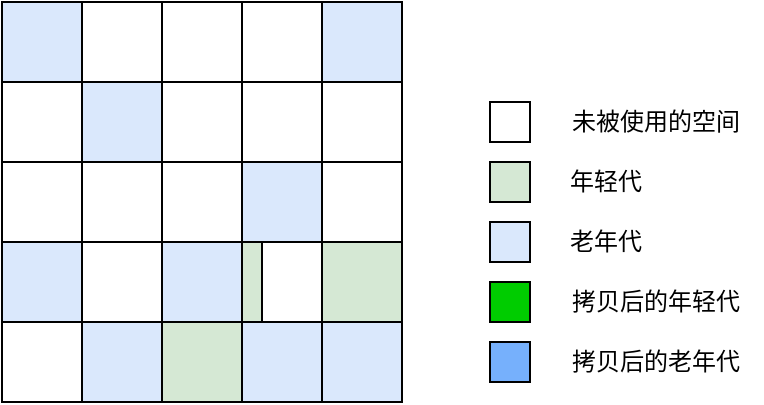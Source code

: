 <mxfile version="14.4.3" type="device" pages="5"><diagram id="3mT59ZRjqEGaZmKBWU2y" name="Initial Marking Phase"><mxGraphModel dx="1086" dy="806" grid="1" gridSize="10" guides="1" tooltips="1" connect="1" arrows="1" fold="1" page="1" pageScale="1" pageWidth="827" pageHeight="1169" math="0" shadow="0"><root><mxCell id="0"/><mxCell id="1" parent="0"/><mxCell id="aYVcn80BbL6CZsP6ttBf-18" value="" style="whiteSpace=wrap;html=1;aspect=fixed;" parent="1" vertex="1"><mxGeometry x="160" y="240" width="40" height="40" as="geometry"/></mxCell><mxCell id="aYVcn80BbL6CZsP6ttBf-19" value="" style="whiteSpace=wrap;html=1;aspect=fixed;" parent="1" vertex="1"><mxGeometry x="240" y="240" width="40" height="40" as="geometry"/></mxCell><mxCell id="aYVcn80BbL6CZsP6ttBf-23" value="" style="whiteSpace=wrap;html=1;aspect=fixed;" parent="1" vertex="1"><mxGeometry x="120" y="280" width="40" height="40" as="geometry"/></mxCell><mxCell id="aYVcn80BbL6CZsP6ttBf-24" value="" style="whiteSpace=wrap;html=1;aspect=fixed;" parent="1" vertex="1"><mxGeometry x="200" y="280" width="40" height="40" as="geometry"/></mxCell><mxCell id="aYVcn80BbL6CZsP6ttBf-25" value="" style="whiteSpace=wrap;html=1;aspect=fixed;" parent="1" vertex="1"><mxGeometry x="280" y="280" width="40" height="40" as="geometry"/></mxCell><mxCell id="aYVcn80BbL6CZsP6ttBf-28" value="" style="whiteSpace=wrap;html=1;aspect=fixed;" parent="1" vertex="1"><mxGeometry x="120" y="320" width="40" height="40" as="geometry"/></mxCell><mxCell id="aYVcn80BbL6CZsP6ttBf-29" value="" style="whiteSpace=wrap;html=1;aspect=fixed;" parent="1" vertex="1"><mxGeometry x="200" y="320" width="40" height="40" as="geometry"/></mxCell><mxCell id="aYVcn80BbL6CZsP6ttBf-30" value="" style="whiteSpace=wrap;html=1;" parent="1" vertex="1"><mxGeometry x="250" y="360" width="30" height="40" as="geometry"/></mxCell><mxCell id="aYVcn80BbL6CZsP6ttBf-31" value="" style="whiteSpace=wrap;html=1;aspect=fixed;" parent="1" vertex="1"><mxGeometry x="280" y="320" width="40" height="40" as="geometry"/></mxCell><mxCell id="aYVcn80BbL6CZsP6ttBf-33" value="" style="whiteSpace=wrap;html=1;aspect=fixed;" parent="1" vertex="1"><mxGeometry x="160" y="360" width="40" height="40" as="geometry"/></mxCell><mxCell id="aYVcn80BbL6CZsP6ttBf-38" value="" style="whiteSpace=wrap;html=1;aspect=fixed;" parent="1" vertex="1"><mxGeometry x="120" y="400" width="40" height="40" as="geometry"/></mxCell><mxCell id="aYVcn80BbL6CZsP6ttBf-40" value="" style="whiteSpace=wrap;html=1;aspect=fixed;" parent="1" vertex="1"><mxGeometry x="240" y="280" width="40" height="40" as="geometry"/></mxCell><mxCell id="aYVcn80BbL6CZsP6ttBf-62" value="" style="whiteSpace=wrap;html=1;aspect=fixed;fillColor=#dae8fc;" parent="1" vertex="1"><mxGeometry x="364" y="350" width="20" height="20" as="geometry"/></mxCell><mxCell id="aYVcn80BbL6CZsP6ttBf-63" value="" style="whiteSpace=wrap;html=1;aspect=fixed;fillColor=#d5e8d4;" parent="1" vertex="1"><mxGeometry x="364" y="320" width="20" height="20" as="geometry"/></mxCell><mxCell id="aYVcn80BbL6CZsP6ttBf-64" value="年轻代" style="text;html=1;strokeColor=none;fillColor=none;align=center;verticalAlign=middle;whiteSpace=wrap;rounded=0;" parent="1" vertex="1"><mxGeometry x="394" y="320" width="56" height="20" as="geometry"/></mxCell><mxCell id="aYVcn80BbL6CZsP6ttBf-65" value="老年代" style="text;html=1;strokeColor=none;fillColor=none;align=center;verticalAlign=middle;whiteSpace=wrap;rounded=0;" parent="1" vertex="1"><mxGeometry x="394" y="350" width="56" height="20" as="geometry"/></mxCell><mxCell id="aYVcn80BbL6CZsP6ttBf-71" value="" style="whiteSpace=wrap;html=1;fillColor=#d5e8d4;" parent="1" vertex="1"><mxGeometry x="240" y="360" width="10" height="40" as="geometry"/></mxCell><mxCell id="aYVcn80BbL6CZsP6ttBf-73" value="" style="whiteSpace=wrap;html=1;aspect=fixed;fillColor=#d5e8d4;" parent="1" vertex="1"><mxGeometry x="200" y="400" width="40" height="40" as="geometry"/></mxCell><mxCell id="aYVcn80BbL6CZsP6ttBf-75" value="" style="whiteSpace=wrap;html=1;aspect=fixed;fillColor=#d5e8d4;" parent="1" vertex="1"><mxGeometry x="280" y="360" width="40" height="40" as="geometry"/></mxCell><mxCell id="aYVcn80BbL6CZsP6ttBf-77" value="" style="whiteSpace=wrap;html=1;aspect=fixed;fillColor=#dae8fc;" parent="1" vertex="1"><mxGeometry x="160" y="280" width="40" height="40" as="geometry"/></mxCell><mxCell id="aYVcn80BbL6CZsP6ttBf-78" value="" style="whiteSpace=wrap;html=1;aspect=fixed;fillColor=#dae8fc;" parent="1" vertex="1"><mxGeometry x="120" y="240" width="40" height="40" as="geometry"/></mxCell><mxCell id="aYVcn80BbL6CZsP6ttBf-81" value="" style="whiteSpace=wrap;html=1;aspect=fixed;fillColor=#dae8fc;" parent="1" vertex="1"><mxGeometry x="280" y="240" width="40" height="40" as="geometry"/></mxCell><mxCell id="aNBHsNm-oto_cCGW7hFC-2" value="" style="whiteSpace=wrap;html=1;aspect=fixed;" parent="1" vertex="1"><mxGeometry x="160" y="320" width="40" height="40" as="geometry"/></mxCell><mxCell id="aNBHsNm-oto_cCGW7hFC-3" value="" style="whiteSpace=wrap;html=1;aspect=fixed;" parent="1" vertex="1"><mxGeometry x="200" y="240" width="40" height="40" as="geometry"/></mxCell><mxCell id="BURx0iUEcpP7KhlfKji2-1" value="" style="whiteSpace=wrap;html=1;aspect=fixed;fillColor=#dae8fc;" parent="1" vertex="1"><mxGeometry x="240" y="320" width="40" height="40" as="geometry"/></mxCell><mxCell id="BURx0iUEcpP7KhlfKji2-2" value="" style="whiteSpace=wrap;html=1;aspect=fixed;fillColor=#dae8fc;" parent="1" vertex="1"><mxGeometry x="120" y="360" width="40" height="40" as="geometry"/></mxCell><mxCell id="BURx0iUEcpP7KhlfKji2-3" value="" style="whiteSpace=wrap;html=1;aspect=fixed;fillColor=#dae8fc;" parent="1" vertex="1"><mxGeometry x="200" y="360" width="40" height="40" as="geometry"/></mxCell><mxCell id="BURx0iUEcpP7KhlfKji2-4" value="" style="whiteSpace=wrap;html=1;aspect=fixed;fillColor=#dae8fc;" parent="1" vertex="1"><mxGeometry x="160" y="400" width="40" height="40" as="geometry"/></mxCell><mxCell id="BURx0iUEcpP7KhlfKji2-5" value="" style="whiteSpace=wrap;html=1;aspect=fixed;fillColor=#dae8fc;" parent="1" vertex="1"><mxGeometry x="240" y="400" width="40" height="40" as="geometry"/></mxCell><mxCell id="BURx0iUEcpP7KhlfKji2-6" value="" style="whiteSpace=wrap;html=1;aspect=fixed;fillColor=#dae8fc;" parent="1" vertex="1"><mxGeometry x="280" y="400" width="40" height="40" as="geometry"/></mxCell><mxCell id="BURx0iUEcpP7KhlfKji2-7" value="" style="whiteSpace=wrap;html=1;aspect=fixed;" parent="1" vertex="1"><mxGeometry x="364" y="290" width="20" height="20" as="geometry"/></mxCell><mxCell id="BURx0iUEcpP7KhlfKji2-8" value="未被使用的空间" style="text;html=1;strokeColor=none;fillColor=none;align=center;verticalAlign=middle;whiteSpace=wrap;rounded=0;" parent="1" vertex="1"><mxGeometry x="394" y="290" width="106" height="20" as="geometry"/></mxCell><mxCell id="BURx0iUEcpP7KhlfKji2-9" value="" style="whiteSpace=wrap;html=1;aspect=fixed;fillColor=#76B0FC;" parent="1" vertex="1"><mxGeometry x="364" y="410" width="20" height="20" as="geometry"/></mxCell><mxCell id="BURx0iUEcpP7KhlfKji2-10" value="拷贝后的老年代" style="text;html=1;strokeColor=none;fillColor=none;align=center;verticalAlign=middle;whiteSpace=wrap;rounded=0;" parent="1" vertex="1"><mxGeometry x="394" y="410" width="106" height="20" as="geometry"/></mxCell><mxCell id="BURx0iUEcpP7KhlfKji2-11" value="" style="whiteSpace=wrap;html=1;aspect=fixed;fillColor=#00CC00;" parent="1" vertex="1"><mxGeometry x="364" y="380" width="20" height="20" as="geometry"/></mxCell><mxCell id="BURx0iUEcpP7KhlfKji2-12" value="拷贝后的年轻代" style="text;html=1;strokeColor=none;fillColor=none;align=center;verticalAlign=middle;whiteSpace=wrap;rounded=0;" parent="1" vertex="1"><mxGeometry x="394" y="380" width="106" height="20" as="geometry"/></mxCell></root></mxGraphModel></diagram><diagram id="5HVzgj7slBFdgNohGP4l" name="Concurrent Marking Phase"><mxGraphModel dx="1086" dy="806" grid="1" gridSize="10" guides="1" tooltips="1" connect="1" arrows="1" fold="1" page="1" pageScale="1" pageWidth="827" pageHeight="1169" math="0" shadow="0"><root><mxCell id="GYso2tNGQJSzOfhfn_y4-0"/><mxCell id="GYso2tNGQJSzOfhfn_y4-1" parent="GYso2tNGQJSzOfhfn_y4-0"/><mxCell id="GYso2tNGQJSzOfhfn_y4-2" value="" style="whiteSpace=wrap;html=1;aspect=fixed;" vertex="1" parent="GYso2tNGQJSzOfhfn_y4-1"><mxGeometry x="160" y="240" width="40" height="40" as="geometry"/></mxCell><mxCell id="GYso2tNGQJSzOfhfn_y4-3" value="" style="whiteSpace=wrap;html=1;aspect=fixed;" vertex="1" parent="GYso2tNGQJSzOfhfn_y4-1"><mxGeometry x="240" y="240" width="40" height="40" as="geometry"/></mxCell><mxCell id="GYso2tNGQJSzOfhfn_y4-4" value="" style="whiteSpace=wrap;html=1;aspect=fixed;" vertex="1" parent="GYso2tNGQJSzOfhfn_y4-1"><mxGeometry x="120" y="280" width="40" height="40" as="geometry"/></mxCell><mxCell id="GYso2tNGQJSzOfhfn_y4-5" value="" style="whiteSpace=wrap;html=1;aspect=fixed;" vertex="1" parent="GYso2tNGQJSzOfhfn_y4-1"><mxGeometry x="200" y="280" width="40" height="40" as="geometry"/></mxCell><mxCell id="GYso2tNGQJSzOfhfn_y4-6" value="" style="whiteSpace=wrap;html=1;aspect=fixed;" vertex="1" parent="GYso2tNGQJSzOfhfn_y4-1"><mxGeometry x="280" y="280" width="40" height="40" as="geometry"/></mxCell><mxCell id="GYso2tNGQJSzOfhfn_y4-7" value="" style="whiteSpace=wrap;html=1;aspect=fixed;" vertex="1" parent="GYso2tNGQJSzOfhfn_y4-1"><mxGeometry x="120" y="320" width="40" height="40" as="geometry"/></mxCell><mxCell id="GYso2tNGQJSzOfhfn_y4-8" value="" style="whiteSpace=wrap;html=1;aspect=fixed;" vertex="1" parent="GYso2tNGQJSzOfhfn_y4-1"><mxGeometry x="200" y="320" width="40" height="40" as="geometry"/></mxCell><mxCell id="GYso2tNGQJSzOfhfn_y4-9" value="" style="whiteSpace=wrap;html=1;" vertex="1" parent="GYso2tNGQJSzOfhfn_y4-1"><mxGeometry x="250" y="360" width="30" height="40" as="geometry"/></mxCell><mxCell id="GYso2tNGQJSzOfhfn_y4-10" value="" style="whiteSpace=wrap;html=1;aspect=fixed;" vertex="1" parent="GYso2tNGQJSzOfhfn_y4-1"><mxGeometry x="280" y="320" width="40" height="40" as="geometry"/></mxCell><mxCell id="GYso2tNGQJSzOfhfn_y4-11" value="" style="whiteSpace=wrap;html=1;aspect=fixed;" vertex="1" parent="GYso2tNGQJSzOfhfn_y4-1"><mxGeometry x="160" y="360" width="40" height="40" as="geometry"/></mxCell><mxCell id="GYso2tNGQJSzOfhfn_y4-12" value="" style="whiteSpace=wrap;html=1;aspect=fixed;" vertex="1" parent="GYso2tNGQJSzOfhfn_y4-1"><mxGeometry x="120" y="400" width="40" height="40" as="geometry"/></mxCell><mxCell id="GYso2tNGQJSzOfhfn_y4-13" value="" style="whiteSpace=wrap;html=1;aspect=fixed;" vertex="1" parent="GYso2tNGQJSzOfhfn_y4-1"><mxGeometry x="240" y="280" width="40" height="40" as="geometry"/></mxCell><mxCell id="GYso2tNGQJSzOfhfn_y4-14" value="" style="whiteSpace=wrap;html=1;aspect=fixed;fillColor=#dae8fc;" vertex="1" parent="GYso2tNGQJSzOfhfn_y4-1"><mxGeometry x="364" y="350" width="20" height="20" as="geometry"/></mxCell><mxCell id="GYso2tNGQJSzOfhfn_y4-15" value="" style="whiteSpace=wrap;html=1;aspect=fixed;fillColor=#d5e8d4;" vertex="1" parent="GYso2tNGQJSzOfhfn_y4-1"><mxGeometry x="364" y="320" width="20" height="20" as="geometry"/></mxCell><mxCell id="GYso2tNGQJSzOfhfn_y4-16" value="年轻代" style="text;html=1;strokeColor=none;fillColor=none;align=center;verticalAlign=middle;whiteSpace=wrap;rounded=0;" vertex="1" parent="GYso2tNGQJSzOfhfn_y4-1"><mxGeometry x="394" y="320" width="56" height="20" as="geometry"/></mxCell><mxCell id="GYso2tNGQJSzOfhfn_y4-17" value="老年代" style="text;html=1;strokeColor=none;fillColor=none;align=center;verticalAlign=middle;whiteSpace=wrap;rounded=0;" vertex="1" parent="GYso2tNGQJSzOfhfn_y4-1"><mxGeometry x="394" y="350" width="56" height="20" as="geometry"/></mxCell><mxCell id="GYso2tNGQJSzOfhfn_y4-18" value="" style="whiteSpace=wrap;html=1;fillColor=#d5e8d4;" vertex="1" parent="GYso2tNGQJSzOfhfn_y4-1"><mxGeometry x="240" y="360" width="10" height="40" as="geometry"/></mxCell><mxCell id="GYso2tNGQJSzOfhfn_y4-19" value="" style="whiteSpace=wrap;html=1;aspect=fixed;fillColor=#d5e8d4;" vertex="1" parent="GYso2tNGQJSzOfhfn_y4-1"><mxGeometry x="200" y="400" width="40" height="40" as="geometry"/></mxCell><mxCell id="GYso2tNGQJSzOfhfn_y4-20" value="" style="whiteSpace=wrap;html=1;aspect=fixed;fillColor=#d5e8d4;" vertex="1" parent="GYso2tNGQJSzOfhfn_y4-1"><mxGeometry x="280" y="360" width="40" height="40" as="geometry"/></mxCell><mxCell id="GYso2tNGQJSzOfhfn_y4-21" value="" style="whiteSpace=wrap;html=1;aspect=fixed;fillColor=#dae8fc;" vertex="1" parent="GYso2tNGQJSzOfhfn_y4-1"><mxGeometry x="160" y="280" width="40" height="40" as="geometry"/></mxCell><mxCell id="GYso2tNGQJSzOfhfn_y4-22" value="" style="whiteSpace=wrap;html=1;aspect=fixed;fillColor=#dae8fc;" vertex="1" parent="GYso2tNGQJSzOfhfn_y4-1"><mxGeometry x="120" y="240" width="40" height="40" as="geometry"/></mxCell><mxCell id="GYso2tNGQJSzOfhfn_y4-23" value="" style="whiteSpace=wrap;html=1;aspect=fixed;fillColor=#dae8fc;" vertex="1" parent="GYso2tNGQJSzOfhfn_y4-1"><mxGeometry x="280" y="240" width="40" height="40" as="geometry"/></mxCell><mxCell id="GYso2tNGQJSzOfhfn_y4-24" value="" style="whiteSpace=wrap;html=1;aspect=fixed;" vertex="1" parent="GYso2tNGQJSzOfhfn_y4-1"><mxGeometry x="160" y="320" width="40" height="40" as="geometry"/></mxCell><mxCell id="GYso2tNGQJSzOfhfn_y4-25" value="" style="whiteSpace=wrap;html=1;aspect=fixed;" vertex="1" parent="GYso2tNGQJSzOfhfn_y4-1"><mxGeometry x="200" y="240" width="40" height="40" as="geometry"/></mxCell><mxCell id="GYso2tNGQJSzOfhfn_y4-26" value="" style="whiteSpace=wrap;html=1;aspect=fixed;fillColor=#dae8fc;" vertex="1" parent="GYso2tNGQJSzOfhfn_y4-1"><mxGeometry x="240" y="320" width="40" height="40" as="geometry"/></mxCell><mxCell id="GYso2tNGQJSzOfhfn_y4-27" value="" style="whiteSpace=wrap;html=1;aspect=fixed;fillColor=#dae8fc;" vertex="1" parent="GYso2tNGQJSzOfhfn_y4-1"><mxGeometry x="120" y="360" width="40" height="40" as="geometry"/></mxCell><mxCell id="GYso2tNGQJSzOfhfn_y4-28" value="" style="whiteSpace=wrap;html=1;aspect=fixed;fillColor=#dae8fc;" vertex="1" parent="GYso2tNGQJSzOfhfn_y4-1"><mxGeometry x="200" y="360" width="40" height="40" as="geometry"/></mxCell><mxCell id="GYso2tNGQJSzOfhfn_y4-29" value="" style="whiteSpace=wrap;html=1;aspect=fixed;fillColor=#dae8fc;" vertex="1" parent="GYso2tNGQJSzOfhfn_y4-1"><mxGeometry x="160" y="400" width="40" height="40" as="geometry"/></mxCell><mxCell id="GYso2tNGQJSzOfhfn_y4-30" value="" style="whiteSpace=wrap;html=1;aspect=fixed;fillColor=#dae8fc;" vertex="1" parent="GYso2tNGQJSzOfhfn_y4-1"><mxGeometry x="240" y="400" width="40" height="40" as="geometry"/></mxCell><mxCell id="GYso2tNGQJSzOfhfn_y4-31" value="" style="whiteSpace=wrap;html=1;aspect=fixed;fillColor=#dae8fc;" vertex="1" parent="GYso2tNGQJSzOfhfn_y4-1"><mxGeometry x="280" y="400" width="40" height="40" as="geometry"/></mxCell><mxCell id="GYso2tNGQJSzOfhfn_y4-32" value="" style="whiteSpace=wrap;html=1;aspect=fixed;" vertex="1" parent="GYso2tNGQJSzOfhfn_y4-1"><mxGeometry x="364" y="290" width="20" height="20" as="geometry"/></mxCell><mxCell id="GYso2tNGQJSzOfhfn_y4-33" value="未被使用的空间" style="text;html=1;strokeColor=none;fillColor=none;align=center;verticalAlign=middle;whiteSpace=wrap;rounded=0;" vertex="1" parent="GYso2tNGQJSzOfhfn_y4-1"><mxGeometry x="394" y="290" width="106" height="20" as="geometry"/></mxCell><mxCell id="GYso2tNGQJSzOfhfn_y4-34" value="" style="whiteSpace=wrap;html=1;aspect=fixed;fillColor=#76B0FC;" vertex="1" parent="GYso2tNGQJSzOfhfn_y4-1"><mxGeometry x="364" y="410" width="20" height="20" as="geometry"/></mxCell><mxCell id="GYso2tNGQJSzOfhfn_y4-35" value="拷贝后的老年代" style="text;html=1;strokeColor=none;fillColor=none;align=center;verticalAlign=middle;whiteSpace=wrap;rounded=0;" vertex="1" parent="GYso2tNGQJSzOfhfn_y4-1"><mxGeometry x="394" y="410" width="106" height="20" as="geometry"/></mxCell><mxCell id="GYso2tNGQJSzOfhfn_y4-36" value="" style="whiteSpace=wrap;html=1;aspect=fixed;fillColor=#00CC00;" vertex="1" parent="GYso2tNGQJSzOfhfn_y4-1"><mxGeometry x="364" y="380" width="20" height="20" as="geometry"/></mxCell><mxCell id="GYso2tNGQJSzOfhfn_y4-37" value="拷贝后的年轻代" style="text;html=1;strokeColor=none;fillColor=none;align=center;verticalAlign=middle;whiteSpace=wrap;rounded=0;" vertex="1" parent="GYso2tNGQJSzOfhfn_y4-1"><mxGeometry x="394" y="380" width="106" height="20" as="geometry"/></mxCell><mxCell id="GYso2tNGQJSzOfhfn_y4-38" value="" style="verticalLabelPosition=bottom;verticalAlign=top;html=1;shape=mxgraph.basic.x;fillColor=#f8cecc;" vertex="1" parent="GYso2tNGQJSzOfhfn_y4-1"><mxGeometry x="165" y="285" width="30" height="30" as="geometry"/></mxCell><mxCell id="GYso2tNGQJSzOfhfn_y4-39" value="" style="verticalLabelPosition=bottom;verticalAlign=top;html=1;shape=mxgraph.basic.x;fillColor=#f8cecc;" vertex="1" parent="GYso2tNGQJSzOfhfn_y4-1"><mxGeometry x="125" y="365" width="30" height="30" as="geometry"/></mxCell></root></mxGraphModel></diagram><diagram id="6bHlrrupGQFLueuGl1ii" name="Remark Phase"><mxGraphModel dx="1086" dy="806" grid="1" gridSize="10" guides="1" tooltips="1" connect="1" arrows="1" fold="1" page="1" pageScale="1" pageWidth="827" pageHeight="1169" math="0" shadow="0"><root><mxCell id="3CWORHnK7C0CljvUmHJ0-0"/><mxCell id="3CWORHnK7C0CljvUmHJ0-1" parent="3CWORHnK7C0CljvUmHJ0-0"/><mxCell id="3CWORHnK7C0CljvUmHJ0-2" value="" style="whiteSpace=wrap;html=1;aspect=fixed;" vertex="1" parent="3CWORHnK7C0CljvUmHJ0-1"><mxGeometry x="160" y="240" width="40" height="40" as="geometry"/></mxCell><mxCell id="3CWORHnK7C0CljvUmHJ0-3" value="" style="whiteSpace=wrap;html=1;aspect=fixed;" vertex="1" parent="3CWORHnK7C0CljvUmHJ0-1"><mxGeometry x="240" y="240" width="40" height="40" as="geometry"/></mxCell><mxCell id="3CWORHnK7C0CljvUmHJ0-4" value="" style="whiteSpace=wrap;html=1;aspect=fixed;" vertex="1" parent="3CWORHnK7C0CljvUmHJ0-1"><mxGeometry x="120" y="280" width="40" height="40" as="geometry"/></mxCell><mxCell id="3CWORHnK7C0CljvUmHJ0-5" value="" style="whiteSpace=wrap;html=1;aspect=fixed;" vertex="1" parent="3CWORHnK7C0CljvUmHJ0-1"><mxGeometry x="200" y="280" width="40" height="40" as="geometry"/></mxCell><mxCell id="3CWORHnK7C0CljvUmHJ0-6" value="" style="whiteSpace=wrap;html=1;aspect=fixed;" vertex="1" parent="3CWORHnK7C0CljvUmHJ0-1"><mxGeometry x="280" y="280" width="40" height="40" as="geometry"/></mxCell><mxCell id="3CWORHnK7C0CljvUmHJ0-7" value="" style="whiteSpace=wrap;html=1;aspect=fixed;" vertex="1" parent="3CWORHnK7C0CljvUmHJ0-1"><mxGeometry x="120" y="320" width="40" height="40" as="geometry"/></mxCell><mxCell id="3CWORHnK7C0CljvUmHJ0-8" value="" style="whiteSpace=wrap;html=1;aspect=fixed;" vertex="1" parent="3CWORHnK7C0CljvUmHJ0-1"><mxGeometry x="200" y="320" width="40" height="40" as="geometry"/></mxCell><mxCell id="3CWORHnK7C0CljvUmHJ0-9" value="" style="whiteSpace=wrap;html=1;" vertex="1" parent="3CWORHnK7C0CljvUmHJ0-1"><mxGeometry x="250" y="360" width="30" height="40" as="geometry"/></mxCell><mxCell id="3CWORHnK7C0CljvUmHJ0-10" value="" style="whiteSpace=wrap;html=1;aspect=fixed;" vertex="1" parent="3CWORHnK7C0CljvUmHJ0-1"><mxGeometry x="280" y="320" width="40" height="40" as="geometry"/></mxCell><mxCell id="3CWORHnK7C0CljvUmHJ0-11" value="" style="whiteSpace=wrap;html=1;aspect=fixed;" vertex="1" parent="3CWORHnK7C0CljvUmHJ0-1"><mxGeometry x="160" y="360" width="40" height="40" as="geometry"/></mxCell><mxCell id="3CWORHnK7C0CljvUmHJ0-12" value="" style="whiteSpace=wrap;html=1;aspect=fixed;" vertex="1" parent="3CWORHnK7C0CljvUmHJ0-1"><mxGeometry x="120" y="400" width="40" height="40" as="geometry"/></mxCell><mxCell id="3CWORHnK7C0CljvUmHJ0-13" value="" style="whiteSpace=wrap;html=1;aspect=fixed;" vertex="1" parent="3CWORHnK7C0CljvUmHJ0-1"><mxGeometry x="240" y="280" width="40" height="40" as="geometry"/></mxCell><mxCell id="3CWORHnK7C0CljvUmHJ0-14" value="" style="whiteSpace=wrap;html=1;aspect=fixed;fillColor=#dae8fc;" vertex="1" parent="3CWORHnK7C0CljvUmHJ0-1"><mxGeometry x="364" y="350" width="20" height="20" as="geometry"/></mxCell><mxCell id="3CWORHnK7C0CljvUmHJ0-15" value="" style="whiteSpace=wrap;html=1;aspect=fixed;fillColor=#d5e8d4;" vertex="1" parent="3CWORHnK7C0CljvUmHJ0-1"><mxGeometry x="364" y="320" width="20" height="20" as="geometry"/></mxCell><mxCell id="3CWORHnK7C0CljvUmHJ0-16" value="年轻代" style="text;html=1;strokeColor=none;fillColor=none;align=center;verticalAlign=middle;whiteSpace=wrap;rounded=0;" vertex="1" parent="3CWORHnK7C0CljvUmHJ0-1"><mxGeometry x="394" y="320" width="56" height="20" as="geometry"/></mxCell><mxCell id="3CWORHnK7C0CljvUmHJ0-17" value="老年代" style="text;html=1;strokeColor=none;fillColor=none;align=center;verticalAlign=middle;whiteSpace=wrap;rounded=0;" vertex="1" parent="3CWORHnK7C0CljvUmHJ0-1"><mxGeometry x="394" y="350" width="56" height="20" as="geometry"/></mxCell><mxCell id="3CWORHnK7C0CljvUmHJ0-18" value="" style="whiteSpace=wrap;html=1;fillColor=#d5e8d4;" vertex="1" parent="3CWORHnK7C0CljvUmHJ0-1"><mxGeometry x="240" y="360" width="10" height="40" as="geometry"/></mxCell><mxCell id="3CWORHnK7C0CljvUmHJ0-19" value="" style="whiteSpace=wrap;html=1;aspect=fixed;fillColor=#d5e8d4;" vertex="1" parent="3CWORHnK7C0CljvUmHJ0-1"><mxGeometry x="200" y="400" width="40" height="40" as="geometry"/></mxCell><mxCell id="3CWORHnK7C0CljvUmHJ0-20" value="" style="whiteSpace=wrap;html=1;aspect=fixed;fillColor=#d5e8d4;" vertex="1" parent="3CWORHnK7C0CljvUmHJ0-1"><mxGeometry x="280" y="360" width="40" height="40" as="geometry"/></mxCell><mxCell id="3CWORHnK7C0CljvUmHJ0-21" value="" style="whiteSpace=wrap;html=1;aspect=fixed;fillColor=#dae8fc;" vertex="1" parent="3CWORHnK7C0CljvUmHJ0-1"><mxGeometry x="120" y="240" width="40" height="40" as="geometry"/></mxCell><mxCell id="3CWORHnK7C0CljvUmHJ0-22" value="" style="whiteSpace=wrap;html=1;aspect=fixed;fillColor=#dae8fc;" vertex="1" parent="3CWORHnK7C0CljvUmHJ0-1"><mxGeometry x="280" y="240" width="40" height="40" as="geometry"/></mxCell><mxCell id="3CWORHnK7C0CljvUmHJ0-23" value="" style="whiteSpace=wrap;html=1;aspect=fixed;" vertex="1" parent="3CWORHnK7C0CljvUmHJ0-1"><mxGeometry x="160" y="320" width="40" height="40" as="geometry"/></mxCell><mxCell id="3CWORHnK7C0CljvUmHJ0-24" value="" style="whiteSpace=wrap;html=1;aspect=fixed;" vertex="1" parent="3CWORHnK7C0CljvUmHJ0-1"><mxGeometry x="200" y="240" width="40" height="40" as="geometry"/></mxCell><mxCell id="3CWORHnK7C0CljvUmHJ0-25" value="" style="whiteSpace=wrap;html=1;aspect=fixed;fillColor=#dae8fc;" vertex="1" parent="3CWORHnK7C0CljvUmHJ0-1"><mxGeometry x="240" y="320" width="40" height="40" as="geometry"/></mxCell><mxCell id="3CWORHnK7C0CljvUmHJ0-26" value="" style="whiteSpace=wrap;html=1;aspect=fixed;fillColor=#dae8fc;" vertex="1" parent="3CWORHnK7C0CljvUmHJ0-1"><mxGeometry x="200" y="360" width="40" height="40" as="geometry"/></mxCell><mxCell id="3CWORHnK7C0CljvUmHJ0-27" value="" style="whiteSpace=wrap;html=1;aspect=fixed;fillColor=#dae8fc;" vertex="1" parent="3CWORHnK7C0CljvUmHJ0-1"><mxGeometry x="160" y="400" width="40" height="40" as="geometry"/></mxCell><mxCell id="3CWORHnK7C0CljvUmHJ0-28" value="" style="whiteSpace=wrap;html=1;aspect=fixed;fillColor=#dae8fc;" vertex="1" parent="3CWORHnK7C0CljvUmHJ0-1"><mxGeometry x="240" y="400" width="40" height="40" as="geometry"/></mxCell><mxCell id="3CWORHnK7C0CljvUmHJ0-29" value="" style="whiteSpace=wrap;html=1;aspect=fixed;fillColor=#dae8fc;" vertex="1" parent="3CWORHnK7C0CljvUmHJ0-1"><mxGeometry x="280" y="400" width="40" height="40" as="geometry"/></mxCell><mxCell id="3CWORHnK7C0CljvUmHJ0-30" value="" style="whiteSpace=wrap;html=1;aspect=fixed;" vertex="1" parent="3CWORHnK7C0CljvUmHJ0-1"><mxGeometry x="364" y="290" width="20" height="20" as="geometry"/></mxCell><mxCell id="3CWORHnK7C0CljvUmHJ0-31" value="未被使用的空间" style="text;html=1;strokeColor=none;fillColor=none;align=center;verticalAlign=middle;whiteSpace=wrap;rounded=0;" vertex="1" parent="3CWORHnK7C0CljvUmHJ0-1"><mxGeometry x="394" y="290" width="106" height="20" as="geometry"/></mxCell><mxCell id="3CWORHnK7C0CljvUmHJ0-32" value="" style="whiteSpace=wrap;html=1;aspect=fixed;fillColor=#76B0FC;" vertex="1" parent="3CWORHnK7C0CljvUmHJ0-1"><mxGeometry x="364" y="410" width="20" height="20" as="geometry"/></mxCell><mxCell id="3CWORHnK7C0CljvUmHJ0-33" value="拷贝后的老年代" style="text;html=1;strokeColor=none;fillColor=none;align=center;verticalAlign=middle;whiteSpace=wrap;rounded=0;" vertex="1" parent="3CWORHnK7C0CljvUmHJ0-1"><mxGeometry x="394" y="410" width="106" height="20" as="geometry"/></mxCell><mxCell id="3CWORHnK7C0CljvUmHJ0-34" value="" style="whiteSpace=wrap;html=1;aspect=fixed;fillColor=#00CC00;" vertex="1" parent="3CWORHnK7C0CljvUmHJ0-1"><mxGeometry x="364" y="380" width="20" height="20" as="geometry"/></mxCell><mxCell id="3CWORHnK7C0CljvUmHJ0-35" value="拷贝后的年轻代" style="text;html=1;strokeColor=none;fillColor=none;align=center;verticalAlign=middle;whiteSpace=wrap;rounded=0;" vertex="1" parent="3CWORHnK7C0CljvUmHJ0-1"><mxGeometry x="394" y="380" width="106" height="20" as="geometry"/></mxCell><mxCell id="3CWORHnK7C0CljvUmHJ0-36" value="" style="whiteSpace=wrap;html=1;aspect=fixed;" vertex="1" parent="3CWORHnK7C0CljvUmHJ0-1"><mxGeometry x="160" y="280" width="40" height="40" as="geometry"/></mxCell><mxCell id="3CWORHnK7C0CljvUmHJ0-37" value="" style="whiteSpace=wrap;html=1;aspect=fixed;" vertex="1" parent="3CWORHnK7C0CljvUmHJ0-1"><mxGeometry x="120" y="360" width="40" height="40" as="geometry"/></mxCell></root></mxGraphModel></diagram><diagram id="LzNrgE1-nzl0vKXSWTxp" name="Copying/Cleanup Phase"><mxGraphModel dx="1086" dy="806" grid="1" gridSize="10" guides="1" tooltips="1" connect="1" arrows="1" fold="1" page="1" pageScale="1" pageWidth="827" pageHeight="1169" math="0" shadow="0"><root><mxCell id="FCBZVmDCeMgM0Tu_u0Fv-0"/><mxCell id="FCBZVmDCeMgM0Tu_u0Fv-1" parent="FCBZVmDCeMgM0Tu_u0Fv-0"/><mxCell id="FCBZVmDCeMgM0Tu_u0Fv-2" value="" style="whiteSpace=wrap;html=1;aspect=fixed;" vertex="1" parent="FCBZVmDCeMgM0Tu_u0Fv-1"><mxGeometry x="160" y="240" width="40" height="40" as="geometry"/></mxCell><mxCell id="FCBZVmDCeMgM0Tu_u0Fv-3" value="" style="whiteSpace=wrap;html=1;aspect=fixed;" vertex="1" parent="FCBZVmDCeMgM0Tu_u0Fv-1"><mxGeometry x="240" y="240" width="40" height="40" as="geometry"/></mxCell><mxCell id="FCBZVmDCeMgM0Tu_u0Fv-4" value="" style="whiteSpace=wrap;html=1;aspect=fixed;" vertex="1" parent="FCBZVmDCeMgM0Tu_u0Fv-1"><mxGeometry x="120" y="280" width="40" height="40" as="geometry"/></mxCell><mxCell id="FCBZVmDCeMgM0Tu_u0Fv-5" value="" style="whiteSpace=wrap;html=1;aspect=fixed;" vertex="1" parent="FCBZVmDCeMgM0Tu_u0Fv-1"><mxGeometry x="200" y="280" width="40" height="40" as="geometry"/></mxCell><mxCell id="FCBZVmDCeMgM0Tu_u0Fv-6" value="" style="whiteSpace=wrap;html=1;aspect=fixed;" vertex="1" parent="FCBZVmDCeMgM0Tu_u0Fv-1"><mxGeometry x="280" y="280" width="40" height="40" as="geometry"/></mxCell><mxCell id="FCBZVmDCeMgM0Tu_u0Fv-7" value="" style="whiteSpace=wrap;html=1;aspect=fixed;" vertex="1" parent="FCBZVmDCeMgM0Tu_u0Fv-1"><mxGeometry x="120" y="320" width="40" height="40" as="geometry"/></mxCell><mxCell id="FCBZVmDCeMgM0Tu_u0Fv-8" value="" style="whiteSpace=wrap;html=1;aspect=fixed;" vertex="1" parent="FCBZVmDCeMgM0Tu_u0Fv-1"><mxGeometry x="200" y="320" width="40" height="40" as="geometry"/></mxCell><mxCell id="FCBZVmDCeMgM0Tu_u0Fv-9" value="" style="whiteSpace=wrap;html=1;" vertex="1" parent="FCBZVmDCeMgM0Tu_u0Fv-1"><mxGeometry x="250" y="360" width="30" height="40" as="geometry"/></mxCell><mxCell id="FCBZVmDCeMgM0Tu_u0Fv-10" value="" style="whiteSpace=wrap;html=1;aspect=fixed;" vertex="1" parent="FCBZVmDCeMgM0Tu_u0Fv-1"><mxGeometry x="280" y="320" width="40" height="40" as="geometry"/></mxCell><mxCell id="FCBZVmDCeMgM0Tu_u0Fv-11" value="" style="whiteSpace=wrap;html=1;aspect=fixed;" vertex="1" parent="FCBZVmDCeMgM0Tu_u0Fv-1"><mxGeometry x="160" y="360" width="40" height="40" as="geometry"/></mxCell><mxCell id="FCBZVmDCeMgM0Tu_u0Fv-12" value="" style="whiteSpace=wrap;html=1;aspect=fixed;" vertex="1" parent="FCBZVmDCeMgM0Tu_u0Fv-1"><mxGeometry x="120" y="400" width="40" height="40" as="geometry"/></mxCell><mxCell id="FCBZVmDCeMgM0Tu_u0Fv-13" value="" style="whiteSpace=wrap;html=1;aspect=fixed;" vertex="1" parent="FCBZVmDCeMgM0Tu_u0Fv-1"><mxGeometry x="240" y="280" width="40" height="40" as="geometry"/></mxCell><mxCell id="FCBZVmDCeMgM0Tu_u0Fv-14" value="" style="whiteSpace=wrap;html=1;aspect=fixed;fillColor=#dae8fc;" vertex="1" parent="FCBZVmDCeMgM0Tu_u0Fv-1"><mxGeometry x="364" y="350" width="20" height="20" as="geometry"/></mxCell><mxCell id="FCBZVmDCeMgM0Tu_u0Fv-15" value="" style="whiteSpace=wrap;html=1;aspect=fixed;fillColor=#d5e8d4;" vertex="1" parent="FCBZVmDCeMgM0Tu_u0Fv-1"><mxGeometry x="364" y="320" width="20" height="20" as="geometry"/></mxCell><mxCell id="FCBZVmDCeMgM0Tu_u0Fv-16" value="年轻代" style="text;html=1;strokeColor=none;fillColor=none;align=center;verticalAlign=middle;whiteSpace=wrap;rounded=0;" vertex="1" parent="FCBZVmDCeMgM0Tu_u0Fv-1"><mxGeometry x="394" y="320" width="56" height="20" as="geometry"/></mxCell><mxCell id="FCBZVmDCeMgM0Tu_u0Fv-17" value="老年代" style="text;html=1;strokeColor=none;fillColor=none;align=center;verticalAlign=middle;whiteSpace=wrap;rounded=0;" vertex="1" parent="FCBZVmDCeMgM0Tu_u0Fv-1"><mxGeometry x="394" y="350" width="56" height="20" as="geometry"/></mxCell><mxCell id="FCBZVmDCeMgM0Tu_u0Fv-18" value="" style="whiteSpace=wrap;html=1;fillColor=#d5e8d4;" vertex="1" parent="FCBZVmDCeMgM0Tu_u0Fv-1"><mxGeometry x="240" y="360" width="10" height="40" as="geometry"/></mxCell><mxCell id="FCBZVmDCeMgM0Tu_u0Fv-19" value="" style="whiteSpace=wrap;html=1;aspect=fixed;fillColor=#d5e8d4;" vertex="1" parent="FCBZVmDCeMgM0Tu_u0Fv-1"><mxGeometry x="200" y="400" width="40" height="40" as="geometry"/></mxCell><mxCell id="FCBZVmDCeMgM0Tu_u0Fv-20" value="" style="whiteSpace=wrap;html=1;aspect=fixed;fillColor=#d5e8d4;" vertex="1" parent="FCBZVmDCeMgM0Tu_u0Fv-1"><mxGeometry x="280" y="360" width="40" height="40" as="geometry"/></mxCell><mxCell id="FCBZVmDCeMgM0Tu_u0Fv-21" value="" style="whiteSpace=wrap;html=1;aspect=fixed;fillColor=#dae8fc;" vertex="1" parent="FCBZVmDCeMgM0Tu_u0Fv-1"><mxGeometry x="120" y="240" width="40" height="40" as="geometry"/></mxCell><mxCell id="FCBZVmDCeMgM0Tu_u0Fv-22" value="" style="whiteSpace=wrap;html=1;aspect=fixed;fillColor=#dae8fc;" vertex="1" parent="FCBZVmDCeMgM0Tu_u0Fv-1"><mxGeometry x="280" y="240" width="40" height="40" as="geometry"/></mxCell><mxCell id="FCBZVmDCeMgM0Tu_u0Fv-23" value="" style="whiteSpace=wrap;html=1;aspect=fixed;" vertex="1" parent="FCBZVmDCeMgM0Tu_u0Fv-1"><mxGeometry x="160" y="320" width="40" height="40" as="geometry"/></mxCell><mxCell id="FCBZVmDCeMgM0Tu_u0Fv-24" value="" style="whiteSpace=wrap;html=1;aspect=fixed;" vertex="1" parent="FCBZVmDCeMgM0Tu_u0Fv-1"><mxGeometry x="200" y="240" width="40" height="40" as="geometry"/></mxCell><mxCell id="FCBZVmDCeMgM0Tu_u0Fv-25" value="" style="whiteSpace=wrap;html=1;aspect=fixed;fillColor=#dae8fc;" vertex="1" parent="FCBZVmDCeMgM0Tu_u0Fv-1"><mxGeometry x="240" y="320" width="40" height="40" as="geometry"/></mxCell><mxCell id="FCBZVmDCeMgM0Tu_u0Fv-26" value="" style="whiteSpace=wrap;html=1;aspect=fixed;fillColor=#dae8fc;" vertex="1" parent="FCBZVmDCeMgM0Tu_u0Fv-1"><mxGeometry x="200" y="360" width="40" height="40" as="geometry"/></mxCell><mxCell id="FCBZVmDCeMgM0Tu_u0Fv-27" value="" style="whiteSpace=wrap;html=1;aspect=fixed;fillColor=#dae8fc;" vertex="1" parent="FCBZVmDCeMgM0Tu_u0Fv-1"><mxGeometry x="160" y="400" width="40" height="40" as="geometry"/></mxCell><mxCell id="FCBZVmDCeMgM0Tu_u0Fv-28" value="" style="whiteSpace=wrap;html=1;aspect=fixed;fillColor=#dae8fc;" vertex="1" parent="FCBZVmDCeMgM0Tu_u0Fv-1"><mxGeometry x="240" y="400" width="40" height="40" as="geometry"/></mxCell><mxCell id="FCBZVmDCeMgM0Tu_u0Fv-29" value="" style="whiteSpace=wrap;html=1;aspect=fixed;fillColor=#dae8fc;" vertex="1" parent="FCBZVmDCeMgM0Tu_u0Fv-1"><mxGeometry x="280" y="400" width="40" height="40" as="geometry"/></mxCell><mxCell id="FCBZVmDCeMgM0Tu_u0Fv-30" value="" style="whiteSpace=wrap;html=1;aspect=fixed;" vertex="1" parent="FCBZVmDCeMgM0Tu_u0Fv-1"><mxGeometry x="364" y="290" width="20" height="20" as="geometry"/></mxCell><mxCell id="FCBZVmDCeMgM0Tu_u0Fv-31" value="未被使用的空间" style="text;html=1;strokeColor=none;fillColor=none;align=center;verticalAlign=middle;whiteSpace=wrap;rounded=0;" vertex="1" parent="FCBZVmDCeMgM0Tu_u0Fv-1"><mxGeometry x="394" y="290" width="106" height="20" as="geometry"/></mxCell><mxCell id="FCBZVmDCeMgM0Tu_u0Fv-32" value="" style="whiteSpace=wrap;html=1;aspect=fixed;fillColor=#76B0FC;" vertex="1" parent="FCBZVmDCeMgM0Tu_u0Fv-1"><mxGeometry x="364" y="410" width="20" height="20" as="geometry"/></mxCell><mxCell id="FCBZVmDCeMgM0Tu_u0Fv-33" value="拷贝后的老年代" style="text;html=1;strokeColor=none;fillColor=none;align=center;verticalAlign=middle;whiteSpace=wrap;rounded=0;" vertex="1" parent="FCBZVmDCeMgM0Tu_u0Fv-1"><mxGeometry x="394" y="410" width="106" height="20" as="geometry"/></mxCell><mxCell id="FCBZVmDCeMgM0Tu_u0Fv-34" value="" style="whiteSpace=wrap;html=1;aspect=fixed;fillColor=#00CC00;" vertex="1" parent="FCBZVmDCeMgM0Tu_u0Fv-1"><mxGeometry x="364" y="380" width="20" height="20" as="geometry"/></mxCell><mxCell id="FCBZVmDCeMgM0Tu_u0Fv-35" value="拷贝后的年轻代" style="text;html=1;strokeColor=none;fillColor=none;align=center;verticalAlign=middle;whiteSpace=wrap;rounded=0;" vertex="1" parent="FCBZVmDCeMgM0Tu_u0Fv-1"><mxGeometry x="394" y="380" width="106" height="20" as="geometry"/></mxCell><mxCell id="FCBZVmDCeMgM0Tu_u0Fv-36" value="" style="whiteSpace=wrap;html=1;aspect=fixed;" vertex="1" parent="FCBZVmDCeMgM0Tu_u0Fv-1"><mxGeometry x="160" y="280" width="40" height="40" as="geometry"/></mxCell><mxCell id="FCBZVmDCeMgM0Tu_u0Fv-37" value="" style="whiteSpace=wrap;html=1;aspect=fixed;" vertex="1" parent="FCBZVmDCeMgM0Tu_u0Fv-1"><mxGeometry x="120" y="360" width="40" height="40" as="geometry"/></mxCell><mxCell id="FCBZVmDCeMgM0Tu_u0Fv-38" value="" style="endArrow=classic;html=1;fillColor=#f8cecc;strokeColor=#FA0000;" edge="1" parent="FCBZVmDCeMgM0Tu_u0Fv-1" source="FCBZVmDCeMgM0Tu_u0Fv-18" target="FCBZVmDCeMgM0Tu_u0Fv-2"><mxGeometry width="50" height="50" relative="1" as="geometry"><mxPoint x="170" y="500" as="sourcePoint"/><mxPoint x="250" y="460" as="targetPoint"/></mxGeometry></mxCell><mxCell id="FCBZVmDCeMgM0Tu_u0Fv-39" value="" style="endArrow=classic;html=1;fillColor=#f8cecc;strokeColor=#FA0000;" edge="1" parent="FCBZVmDCeMgM0Tu_u0Fv-1" source="FCBZVmDCeMgM0Tu_u0Fv-19" target="FCBZVmDCeMgM0Tu_u0Fv-2"><mxGeometry width="50" height="50" relative="1" as="geometry"><mxPoint x="180" y="510" as="sourcePoint"/><mxPoint x="240" y="480" as="targetPoint"/></mxGeometry></mxCell><mxCell id="FCBZVmDCeMgM0Tu_u0Fv-40" value="" style="endArrow=classic;html=1;fillColor=#f8cecc;strokeColor=#FA0000;" edge="1" parent="FCBZVmDCeMgM0Tu_u0Fv-1" source="FCBZVmDCeMgM0Tu_u0Fv-20" target="FCBZVmDCeMgM0Tu_u0Fv-2"><mxGeometry width="50" height="50" relative="1" as="geometry"><mxPoint x="190" y="520" as="sourcePoint"/><mxPoint x="250" y="490" as="targetPoint"/></mxGeometry></mxCell><mxCell id="FCBZVmDCeMgM0Tu_u0Fv-41" value="" style="endArrow=classic;html=1;fillColor=#f8cecc;strokeColor=#EA6B66;" edge="1" parent="FCBZVmDCeMgM0Tu_u0Fv-1" source="FCBZVmDCeMgM0Tu_u0Fv-27" target="FCBZVmDCeMgM0Tu_u0Fv-4"><mxGeometry width="50" height="50" relative="1" as="geometry"><mxPoint x="180" y="480" as="sourcePoint"/><mxPoint x="240" y="450" as="targetPoint"/></mxGeometry></mxCell><mxCell id="FCBZVmDCeMgM0Tu_u0Fv-42" value="" style="endArrow=classic;html=1;fillColor=#f8cecc;strokeColor=#EA6B66;" edge="1" parent="FCBZVmDCeMgM0Tu_u0Fv-1" source="FCBZVmDCeMgM0Tu_u0Fv-28" target="FCBZVmDCeMgM0Tu_u0Fv-4"><mxGeometry width="50" height="50" relative="1" as="geometry"><mxPoint x="190" y="490" as="sourcePoint"/><mxPoint x="250" y="460" as="targetPoint"/></mxGeometry></mxCell></root></mxGraphModel></diagram><diagram id="reyU0lIhZReEba7vxl4v" name="After Copying/Cleanup Phase"><mxGraphModel dx="1086" dy="806" grid="1" gridSize="10" guides="1" tooltips="1" connect="1" arrows="1" fold="1" page="1" pageScale="1" pageWidth="827" pageHeight="1169" math="0" shadow="0"><root><mxCell id="mruhvUJhySie80EWA5E4-0"/><mxCell id="mruhvUJhySie80EWA5E4-1" parent="mruhvUJhySie80EWA5E4-0"/><mxCell id="mruhvUJhySie80EWA5E4-2" value="" style="whiteSpace=wrap;html=1;" vertex="1" parent="mruhvUJhySie80EWA5E4-1"><mxGeometry x="170" y="240" width="30" height="40" as="geometry"/></mxCell><mxCell id="mruhvUJhySie80EWA5E4-3" value="" style="whiteSpace=wrap;html=1;aspect=fixed;" vertex="1" parent="mruhvUJhySie80EWA5E4-1"><mxGeometry x="240" y="240" width="40" height="40" as="geometry"/></mxCell><mxCell id="mruhvUJhySie80EWA5E4-4" value="" style="whiteSpace=wrap;html=1;" vertex="1" parent="mruhvUJhySie80EWA5E4-1"><mxGeometry x="130" y="280" width="30" height="40" as="geometry"/></mxCell><mxCell id="mruhvUJhySie80EWA5E4-5" value="" style="whiteSpace=wrap;html=1;aspect=fixed;" vertex="1" parent="mruhvUJhySie80EWA5E4-1"><mxGeometry x="200" y="280" width="40" height="40" as="geometry"/></mxCell><mxCell id="mruhvUJhySie80EWA5E4-6" value="" style="whiteSpace=wrap;html=1;aspect=fixed;" vertex="1" parent="mruhvUJhySie80EWA5E4-1"><mxGeometry x="280" y="280" width="40" height="40" as="geometry"/></mxCell><mxCell id="mruhvUJhySie80EWA5E4-7" value="" style="whiteSpace=wrap;html=1;aspect=fixed;" vertex="1" parent="mruhvUJhySie80EWA5E4-1"><mxGeometry x="120" y="320" width="40" height="40" as="geometry"/></mxCell><mxCell id="mruhvUJhySie80EWA5E4-8" value="" style="whiteSpace=wrap;html=1;aspect=fixed;" vertex="1" parent="mruhvUJhySie80EWA5E4-1"><mxGeometry x="200" y="320" width="40" height="40" as="geometry"/></mxCell><mxCell id="mruhvUJhySie80EWA5E4-9" value="" style="whiteSpace=wrap;html=1;" vertex="1" parent="mruhvUJhySie80EWA5E4-1"><mxGeometry x="240" y="360" width="40" height="40" as="geometry"/></mxCell><mxCell id="mruhvUJhySie80EWA5E4-10" value="" style="whiteSpace=wrap;html=1;aspect=fixed;" vertex="1" parent="mruhvUJhySie80EWA5E4-1"><mxGeometry x="280" y="320" width="40" height="40" as="geometry"/></mxCell><mxCell id="mruhvUJhySie80EWA5E4-11" value="" style="whiteSpace=wrap;html=1;aspect=fixed;" vertex="1" parent="mruhvUJhySie80EWA5E4-1"><mxGeometry x="160" y="360" width="40" height="40" as="geometry"/></mxCell><mxCell id="mruhvUJhySie80EWA5E4-12" value="" style="whiteSpace=wrap;html=1;aspect=fixed;" vertex="1" parent="mruhvUJhySie80EWA5E4-1"><mxGeometry x="120" y="400" width="40" height="40" as="geometry"/></mxCell><mxCell id="mruhvUJhySie80EWA5E4-13" value="" style="whiteSpace=wrap;html=1;aspect=fixed;" vertex="1" parent="mruhvUJhySie80EWA5E4-1"><mxGeometry x="240" y="280" width="40" height="40" as="geometry"/></mxCell><mxCell id="mruhvUJhySie80EWA5E4-14" value="" style="whiteSpace=wrap;html=1;aspect=fixed;fillColor=#dae8fc;" vertex="1" parent="mruhvUJhySie80EWA5E4-1"><mxGeometry x="364" y="350" width="20" height="20" as="geometry"/></mxCell><mxCell id="mruhvUJhySie80EWA5E4-15" value="" style="whiteSpace=wrap;html=1;aspect=fixed;fillColor=#d5e8d4;" vertex="1" parent="mruhvUJhySie80EWA5E4-1"><mxGeometry x="364" y="320" width="20" height="20" as="geometry"/></mxCell><mxCell id="mruhvUJhySie80EWA5E4-16" value="年轻代" style="text;html=1;strokeColor=none;fillColor=none;align=center;verticalAlign=middle;whiteSpace=wrap;rounded=0;" vertex="1" parent="mruhvUJhySie80EWA5E4-1"><mxGeometry x="394" y="320" width="56" height="20" as="geometry"/></mxCell><mxCell id="mruhvUJhySie80EWA5E4-17" value="老年代" style="text;html=1;strokeColor=none;fillColor=none;align=center;verticalAlign=middle;whiteSpace=wrap;rounded=0;" vertex="1" parent="mruhvUJhySie80EWA5E4-1"><mxGeometry x="394" y="350" width="56" height="20" as="geometry"/></mxCell><mxCell id="mruhvUJhySie80EWA5E4-18" value="" style="whiteSpace=wrap;html=1;aspect=fixed;fillColor=#dae8fc;" vertex="1" parent="mruhvUJhySie80EWA5E4-1"><mxGeometry x="120" y="240" width="40" height="40" as="geometry"/></mxCell><mxCell id="mruhvUJhySie80EWA5E4-19" value="" style="whiteSpace=wrap;html=1;aspect=fixed;fillColor=#dae8fc;" vertex="1" parent="mruhvUJhySie80EWA5E4-1"><mxGeometry x="280" y="240" width="40" height="40" as="geometry"/></mxCell><mxCell id="mruhvUJhySie80EWA5E4-20" value="" style="whiteSpace=wrap;html=1;aspect=fixed;" vertex="1" parent="mruhvUJhySie80EWA5E4-1"><mxGeometry x="160" y="320" width="40" height="40" as="geometry"/></mxCell><mxCell id="mruhvUJhySie80EWA5E4-21" value="" style="whiteSpace=wrap;html=1;aspect=fixed;" vertex="1" parent="mruhvUJhySie80EWA5E4-1"><mxGeometry x="200" y="240" width="40" height="40" as="geometry"/></mxCell><mxCell id="mruhvUJhySie80EWA5E4-22" value="" style="whiteSpace=wrap;html=1;aspect=fixed;fillColor=#dae8fc;" vertex="1" parent="mruhvUJhySie80EWA5E4-1"><mxGeometry x="240" y="320" width="40" height="40" as="geometry"/></mxCell><mxCell id="mruhvUJhySie80EWA5E4-23" value="" style="whiteSpace=wrap;html=1;aspect=fixed;fillColor=#dae8fc;" vertex="1" parent="mruhvUJhySie80EWA5E4-1"><mxGeometry x="200" y="360" width="40" height="40" as="geometry"/></mxCell><mxCell id="mruhvUJhySie80EWA5E4-24" value="" style="whiteSpace=wrap;html=1;aspect=fixed;fillColor=#dae8fc;" vertex="1" parent="mruhvUJhySie80EWA5E4-1"><mxGeometry x="280" y="400" width="40" height="40" as="geometry"/></mxCell><mxCell id="mruhvUJhySie80EWA5E4-25" value="" style="whiteSpace=wrap;html=1;aspect=fixed;" vertex="1" parent="mruhvUJhySie80EWA5E4-1"><mxGeometry x="364" y="290" width="20" height="20" as="geometry"/></mxCell><mxCell id="mruhvUJhySie80EWA5E4-26" value="未被使用的空间" style="text;html=1;strokeColor=none;fillColor=none;align=center;verticalAlign=middle;whiteSpace=wrap;rounded=0;" vertex="1" parent="mruhvUJhySie80EWA5E4-1"><mxGeometry x="394" y="290" width="106" height="20" as="geometry"/></mxCell><mxCell id="mruhvUJhySie80EWA5E4-27" value="" style="whiteSpace=wrap;html=1;aspect=fixed;fillColor=#76B0FC;" vertex="1" parent="mruhvUJhySie80EWA5E4-1"><mxGeometry x="364" y="410" width="20" height="20" as="geometry"/></mxCell><mxCell id="mruhvUJhySie80EWA5E4-28" value="拷贝后的老年代" style="text;html=1;strokeColor=none;fillColor=none;align=center;verticalAlign=middle;whiteSpace=wrap;rounded=0;" vertex="1" parent="mruhvUJhySie80EWA5E4-1"><mxGeometry x="394" y="410" width="106" height="20" as="geometry"/></mxCell><mxCell id="mruhvUJhySie80EWA5E4-29" value="" style="whiteSpace=wrap;html=1;aspect=fixed;fillColor=#00CC00;" vertex="1" parent="mruhvUJhySie80EWA5E4-1"><mxGeometry x="364" y="380" width="20" height="20" as="geometry"/></mxCell><mxCell id="mruhvUJhySie80EWA5E4-30" value="拷贝后的年轻代" style="text;html=1;strokeColor=none;fillColor=none;align=center;verticalAlign=middle;whiteSpace=wrap;rounded=0;" vertex="1" parent="mruhvUJhySie80EWA5E4-1"><mxGeometry x="394" y="380" width="106" height="20" as="geometry"/></mxCell><mxCell id="mruhvUJhySie80EWA5E4-31" value="" style="whiteSpace=wrap;html=1;aspect=fixed;" vertex="1" parent="mruhvUJhySie80EWA5E4-1"><mxGeometry x="160" y="280" width="40" height="40" as="geometry"/></mxCell><mxCell id="mruhvUJhySie80EWA5E4-32" value="" style="whiteSpace=wrap;html=1;aspect=fixed;" vertex="1" parent="mruhvUJhySie80EWA5E4-1"><mxGeometry x="120" y="360" width="40" height="40" as="geometry"/></mxCell><mxCell id="mruhvUJhySie80EWA5E4-33" value="" style="whiteSpace=wrap;html=1;fillColor=#00CC00;" vertex="1" parent="mruhvUJhySie80EWA5E4-1"><mxGeometry x="160" y="240" width="10" height="40" as="geometry"/></mxCell><mxCell id="mruhvUJhySie80EWA5E4-34" value="" style="whiteSpace=wrap;html=1;fillColor=#76B0FC;" vertex="1" parent="mruhvUJhySie80EWA5E4-1"><mxGeometry x="120" y="280" width="10" height="40" as="geometry"/></mxCell><mxCell id="mruhvUJhySie80EWA5E4-35" value="" style="whiteSpace=wrap;html=1;aspect=fixed;" vertex="1" parent="mruhvUJhySie80EWA5E4-1"><mxGeometry x="280" y="360" width="40" height="40" as="geometry"/></mxCell><mxCell id="mruhvUJhySie80EWA5E4-36" value="" style="whiteSpace=wrap;html=1;aspect=fixed;" vertex="1" parent="mruhvUJhySie80EWA5E4-1"><mxGeometry x="240" y="400" width="40" height="40" as="geometry"/></mxCell><mxCell id="mruhvUJhySie80EWA5E4-37" value="" style="whiteSpace=wrap;html=1;aspect=fixed;" vertex="1" parent="mruhvUJhySie80EWA5E4-1"><mxGeometry x="200" y="400" width="40" height="40" as="geometry"/></mxCell><mxCell id="mruhvUJhySie80EWA5E4-38" value="" style="whiteSpace=wrap;html=1;aspect=fixed;" vertex="1" parent="mruhvUJhySie80EWA5E4-1"><mxGeometry x="160" y="400" width="40" height="40" as="geometry"/></mxCell></root></mxGraphModel></diagram></mxfile>